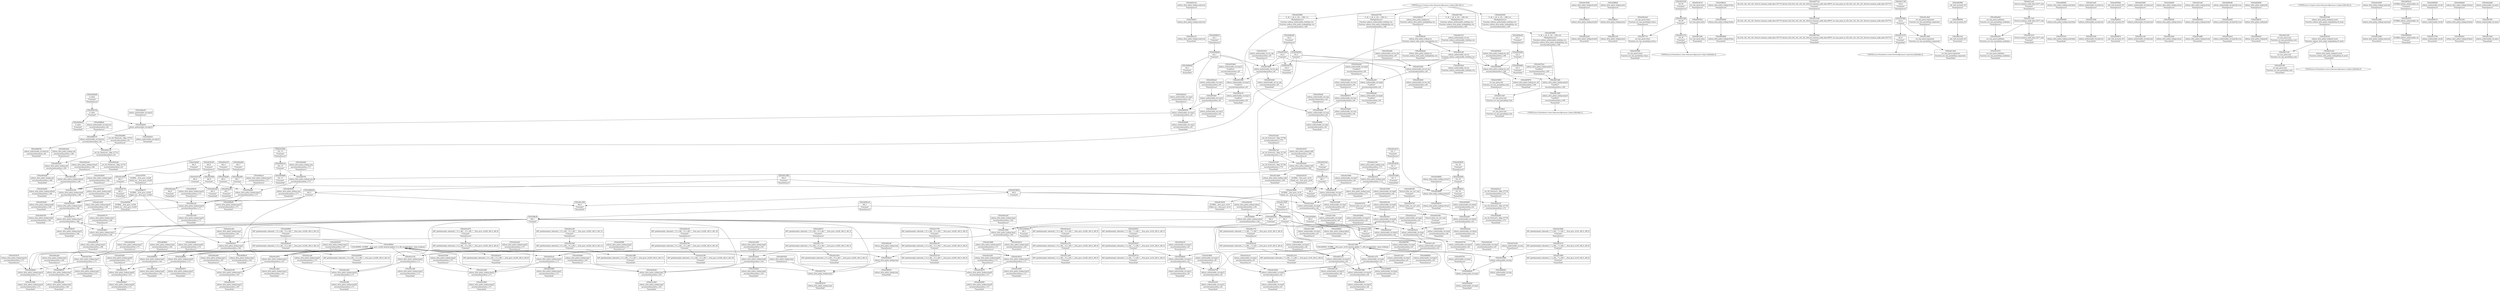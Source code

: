 digraph {
	CE0x4403120 [shape=record,shape=Mrecord,label="{CE0x4403120|selinux_xfrm_policy_lookup:cond.true|*SummSource*}"]
	CE0x440cde0 [shape=record,shape=Mrecord,label="{CE0x440cde0|i64_4|*Constant*|*SummSink*}"]
	CE0x440c9c0 [shape=record,shape=Mrecord,label="{CE0x440c9c0|selinux_authorizable_ctx:tmp9|security/selinux/xfrm.c,64}"]
	CE0x44543e0 [shape=record,shape=Mrecord,label="{CE0x44543e0|selinux_authorizable_ctx:tmp10|security/selinux/xfrm.c,64}"]
	CE0x441ad80 [shape=record,shape=Mrecord,label="{CE0x441ad80|i64_3|*Constant*|*SummSink*}"]
	CE0x4403e70 [shape=record,shape=Mrecord,label="{CE0x4403e70|selinux_authorizable_ctx:tmp13|*LoadInst*|security/selinux/xfrm.c,65|*SummSink*}"]
	CE0x4408d10 [shape=record,shape=Mrecord,label="{CE0x4408d10|i32_1|*Constant*|*SummSource*}"]
	CE0x4410200 [shape=record,shape=Mrecord,label="{CE0x4410200|selinux_xfrm_policy_lookup:if.end3|*SummSource*}"]
	CE0x441c500 [shape=record,shape=Mrecord,label="{CE0x441c500|i64_0|*Constant*|*SummSink*}"]
	CE0x59382c0 [shape=record,shape=Mrecord,label="{CE0x59382c0|selinux_xfrm_policy_lookup:tmp}"]
	CE0x4454680 [shape=record,shape=Mrecord,label="{CE0x4454680|selinux_authorizable_ctx:tmp10|security/selinux/xfrm.c,64|*SummSource*}"]
	CE0x4453390 [shape=record,shape=Mrecord,label="{CE0x4453390|selinux_authorizable_ctx:tmp13|*LoadInst*|security/selinux/xfrm.c,65}"]
	CE0x442c4c0 [shape=record,shape=Mrecord,label="{CE0x442c4c0|selinux_xfrm_policy_lookup:cond|security/selinux/xfrm.c,171}"]
	CE0x441f730 [shape=record,shape=Mrecord,label="{CE0x441f730|selinux_authorizable_ctx:tmp12|security/selinux/xfrm.c,65}"]
	CE0x43f80b0 [shape=record,shape=Mrecord,label="{CE0x43f80b0|selinux_xfrm_policy_lookup:entry|*SummSource*}"]
	CE0x4431510 [shape=record,shape=Mrecord,label="{CE0x4431510|i16_39|*Constant*|*SummSink*}"]
	CE0x4404d60 [shape=record,shape=Mrecord,label="{CE0x4404d60|i32_3|*Constant*}"]
	CE0x441dfd0 [shape=record,shape=Mrecord,label="{CE0x441dfd0|i32_-3|*Constant*|*SummSink*}"]
	CE0x4425160 [shape=record,shape=Mrecord,label="{CE0x4425160|i64_8|*Constant*|*SummSource*}"]
	CE0x43f8160 [shape=record,shape=Mrecord,label="{CE0x43f8160|selinux_xfrm_policy_lookup:ctx|Function::selinux_xfrm_policy_lookup&Arg::ctx::}"]
	CE0x440af20 [shape=record,shape=Mrecord,label="{CE0x440af20|selinux_xfrm_policy_lookup:tmp15|security/selinux/xfrm.c,171}"]
	CE0x4440e60 [shape=record,shape=Mrecord,label="{CE0x4440e60|i32_0|*Constant*|*SummSource*}"]
	CE0x440aad0 [shape=record,shape=Mrecord,label="{CE0x440aad0|i64_8|*Constant*|*SummSink*}"]
	CE0x4450750 [shape=record,shape=Mrecord,label="{CE0x4450750|%struct.xfrm_sec_ctx*_null|*Constant*}"]
	CE0x442b4c0 [shape=record,shape=Mrecord,label="{CE0x442b4c0|selinux_authorizable_ctx:cmp3|security/selinux/xfrm.c,65|*SummSource*}"]
	CE0x442c9b0 [shape=record,shape=Mrecord,label="{CE0x442c9b0|i64*_getelementptr_inbounds_(_13_x_i64_,_13_x_i64_*___llvm_gcov_ctr220,_i64_0,_i64_11)|*Constant*}"]
	CE0x440fac0 [shape=record,shape=Mrecord,label="{CE0x440fac0|selinux_xfrm_policy_lookup:tmp15|security/selinux/xfrm.c,171|*SummSource*}"]
	CE0x43f8930 [shape=record,shape=Mrecord,label="{CE0x43f8930|selinux_xfrm_policy_lookup:tmp|*SummSink*}"]
	CE0x4406810 [shape=record,shape=Mrecord,label="{CE0x4406810|selinux_xfrm_policy_lookup:tmp5|security/selinux/xfrm.c,162}"]
	CE0x4429150 [shape=record,shape=Mrecord,label="{CE0x4429150|selinux_xfrm_policy_lookup:tmp26|security/selinux/xfrm.c,172}"]
	CE0x4426c20 [shape=record,shape=Mrecord,label="{CE0x4426c20|selinux_authorizable_ctx:tmp11|security/selinux/xfrm.c,65|*SummSource*}"]
	CE0x4428660 [shape=record,shape=Mrecord,label="{CE0x4428660|selinux_xfrm_policy_lookup:tmp25|security/selinux/xfrm.c,172}"]
	CE0x441b140 [shape=record,shape=Mrecord,label="{CE0x441b140|selinux_xfrm_policy_lookup:tmp8|security/selinux/xfrm.c,166}"]
	CE0x441e150 [shape=record,shape=Mrecord,label="{CE0x441e150|selinux_xfrm_policy_lookup:tmp23|security/selinux/xfrm.c,171}"]
	CE0x4428970 [shape=record,shape=Mrecord,label="{CE0x4428970|selinux_xfrm_policy_lookup:retval.0|*SummSink*}"]
	CE0x4431d40 [shape=record,shape=Mrecord,label="{CE0x4431d40|avc_has_perm:entry|*SummSink*}"]
	CE0x441bb10 [shape=record,shape=Mrecord,label="{CE0x441bb10|selinux_xfrm_policy_lookup:tmp2|security/selinux/xfrm.c,162|*SummSink*}"]
	"CONST[source:1(input),value:2(dynamic)][purpose:{object}][SrcIdx:1]"
	CE0x4426710 [shape=record,shape=Mrecord,label="{CE0x4426710|i64*_getelementptr_inbounds_(_7_x_i64_,_7_x_i64_*___llvm_gcov_ctr16,_i64_0,_i64_5)|*Constant*|*SummSink*}"]
	CE0x4415b00 [shape=record,shape=Mrecord,label="{CE0x4415b00|i64*_getelementptr_inbounds_(_7_x_i64_,_7_x_i64_*___llvm_gcov_ctr16,_i64_0,_i64_0)|*Constant*|*SummSource*}"]
	CE0x44250f0 [shape=record,shape=Mrecord,label="{CE0x44250f0|i64_8|*Constant*}"]
	CE0x44103c0 [shape=record,shape=Mrecord,label="{CE0x44103c0|selinux_authorizable_ctx:tmp7|security/selinux/xfrm.c,64}"]
	CE0x44279e0 [shape=record,shape=Mrecord,label="{CE0x44279e0|0:_i8,_1:_i8,_4:_i32,_:_CRE_8,8_|*MultipleSource*|Function::selinux_authorizable_ctx&Arg::ctx::|Function::selinux_xfrm_policy_lookup&Arg::ctx::|security/selinux/xfrm.c,169}"]
	CE0x4419110 [shape=record,shape=Mrecord,label="{CE0x4419110|avc_has_perm:entry|*SummSource*}"]
	CE0x440c640 [shape=record,shape=Mrecord,label="{CE0x440c640|selinux_xfrm_policy_lookup:tmp13|security/selinux/xfrm.c,167|*SummSource*}"]
	CE0x4403620 [shape=record,shape=Mrecord,label="{CE0x4403620|selinux_xfrm_policy_lookup:call4|security/selinux/xfrm.c,169}"]
	CE0x440b990 [shape=record,shape=Mrecord,label="{CE0x440b990|selinux_xfrm_policy_lookup:if.then}"]
	CE0x4467a10 [shape=record,shape=Mrecord,label="{CE0x4467a10|selinux_authorizable_ctx:tmp15|security/selinux/xfrm.c,64}"]
	CE0x442bb00 [shape=record,shape=Mrecord,label="{CE0x442bb00|i1_false|*Constant*|*SummSource*}"]
	CE0x4450440 [shape=record,shape=Mrecord,label="{CE0x4450440|selinux_authorizable_ctx:tmp1|*SummSink*}"]
	CE0x4468200 [shape=record,shape=Mrecord,label="{CE0x4468200|selinux_authorizable_ctx:tmp16|security/selinux/xfrm.c,64|*SummSink*}"]
	CE0x44077a0 [shape=record,shape=Mrecord,label="{CE0x44077a0|i32_(i32,_i32,_i16,_i32,_%struct.common_audit_data.1017*)*_bitcast_(i32_(i32,_i32,_i16,_i32,_%struct.common_audit_data.495*)*_avc_has_perm_to_i32_(i32,_i32,_i16,_i32,_%struct.common_audit_data.1017*)*)|*Constant*|*SummSource*}"]
	CE0x440ae80 [shape=record,shape=Mrecord,label="{CE0x440ae80|i64_7|*Constant*|*SummSink*}"]
	CE0x441d010 [shape=record,shape=Mrecord,label="{CE0x441d010|selinux_xfrm_policy_lookup:tmp19|security/selinux/xfrm.c,171}"]
	CE0x442bbc0 [shape=record,shape=Mrecord,label="{CE0x442bbc0|i1_false|*Constant*|*SummSink*}"]
	CE0x4410560 [shape=record,shape=Mrecord,label="{CE0x4410560|selinux_authorizable_ctx:tmp7|security/selinux/xfrm.c,64|*SummSink*}"]
	CE0x4411190 [shape=record,shape=Mrecord,label="{CE0x4411190|i32_8|*Constant*|*SummSource*}"]
	CE0x441d080 [shape=record,shape=Mrecord,label="{CE0x441d080|selinux_xfrm_policy_lookup:tmp19|security/selinux/xfrm.c,171|*SummSource*}"]
	CE0x4442110 [shape=record,shape=Mrecord,label="{CE0x4442110|_ret_i32_%land.ext,_!dbg_!27723|security/selinux/xfrm.c,63}"]
	CE0x4440ed0 [shape=record,shape=Mrecord,label="{CE0x4440ed0|_ret_i32_%land.ext,_!dbg_!27723|security/selinux/xfrm.c,63|*SummSink*}"]
	CE0x4428f50 [shape=record,shape=Mrecord,label="{CE0x4428f50|i64*_getelementptr_inbounds_(_13_x_i64_,_13_x_i64_*___llvm_gcov_ctr220,_i64_0,_i64_12)|*Constant*|*SummSource*}"]
	CE0x4411fc0 [shape=record,shape=Mrecord,label="{CE0x4411fc0|selinux_authorizable_ctx:tmp3|security/selinux/xfrm.c,63|*SummSink*}"]
	CE0x44233f0 [shape=record,shape=Mrecord,label="{CE0x44233f0|i64*_getelementptr_inbounds_(_13_x_i64_,_13_x_i64_*___llvm_gcov_ctr220,_i64_0,_i64_10)|*Constant*|*SummSink*}"]
	CE0x4408fa0 [shape=record,shape=Mrecord,label="{CE0x4408fa0|selinux_xfrm_policy_lookup:tmp4|security/selinux/xfrm.c,162|*SummSource*}"]
	CE0x4431430 [shape=record,shape=Mrecord,label="{CE0x4431430|i16_39|*Constant*|*SummSource*}"]
	CE0x441fa50 [shape=record,shape=Mrecord,label="{CE0x441fa50|selinux_authorizable_ctx:tmp12|security/selinux/xfrm.c,65|*SummSink*}"]
	CE0x441a870 [shape=record,shape=Mrecord,label="{CE0x441a870|selinux_xfrm_policy_lookup:tmp12|security/selinux/xfrm.c,167}"]
	CE0x441a150 [shape=record,shape=Mrecord,label="{CE0x441a150|i64*_getelementptr_inbounds_(_13_x_i64_,_13_x_i64_*___llvm_gcov_ctr220,_i64_0,_i64_9)|*Constant*}"]
	CE0x43f85c0 [shape=record,shape=Mrecord,label="{CE0x43f85c0|selinux_xfrm_policy_lookup:if.end3}"]
	CE0x4403250 [shape=record,shape=Mrecord,label="{CE0x4403250|selinux_xfrm_policy_lookup:tmp12|security/selinux/xfrm.c,167|*SummSource*}"]
	CE0x44015a0 [shape=record,shape=Mrecord,label="{CE0x44015a0|_call_void_mcount()_#3|*SummSink*}"]
	CE0x440d3c0 [shape=record,shape=Mrecord,label="{CE0x440d3c0|i32_-13|*Constant*}"]
	CE0x4424060 [shape=record,shape=Mrecord,label="{CE0x4424060|selinux_xfrm_policy_lookup:tmp20|security/selinux/xfrm.c,171|*SummSink*}"]
	CE0x44284e0 [shape=record,shape=Mrecord,label="{CE0x44284e0|i32_-22|*Constant*|*SummSink*}"]
	CE0x4467af0 [shape=record,shape=Mrecord,label="{CE0x4467af0|selinux_authorizable_ctx:tmp15|security/selinux/xfrm.c,64|*SummSink*}"]
	CE0x442ccd0 [shape=record,shape=Mrecord,label="{CE0x442ccd0|i64*_getelementptr_inbounds_(_13_x_i64_,_13_x_i64_*___llvm_gcov_ctr220,_i64_0,_i64_11)|*Constant*|*SummSource*}"]
	CE0x4467a80 [shape=record,shape=Mrecord,label="{CE0x4467a80|selinux_authorizable_ctx:tmp15|security/selinux/xfrm.c,64|*SummSource*}"]
	CE0x4452d00 [shape=record,shape=Mrecord,label="{CE0x4452d00|selinux_authorizable_ctx:ctx_doi|security/selinux/xfrm.c,64|*SummSource*}"]
	CE0x440bb70 [shape=record,shape=Mrecord,label="{CE0x440bb70|GLOBAL:__llvm_gcov_ctr220|Global_var:__llvm_gcov_ctr220}"]
	CE0x4401de0 [shape=record,shape=Mrecord,label="{CE0x4401de0|selinux_xfrm_policy_lookup:tmp2|security/selinux/xfrm.c,162|*SummSource*}"]
	CE0x4426c90 [shape=record,shape=Mrecord,label="{CE0x4426c90|selinux_authorizable_ctx:tmp11|security/selinux/xfrm.c,65|*SummSink*}"]
	CE0x4422190 [shape=record,shape=Mrecord,label="{CE0x4422190|selinux_xfrm_policy_lookup:tmp13|security/selinux/xfrm.c,167}"]
	CE0x5adf270 [shape=record,shape=Mrecord,label="{CE0x5adf270|i64*_getelementptr_inbounds_(_13_x_i64_,_13_x_i64_*___llvm_gcov_ctr220,_i64_0,_i64_3)|*Constant*|*SummSource*}"]
	CE0x43f7710 [shape=record,shape=Mrecord,label="{CE0x43f7710|avc_has_perm:tclass|Function::avc_has_perm&Arg::tclass::}"]
	CE0x441cb10 [shape=record,shape=Mrecord,label="{CE0x441cb10|%struct.common_audit_data.1017*_null|*Constant*|*SummSink*}"]
	CE0x4429e80 [shape=record,shape=Mrecord,label="{CE0x4429e80|_ret_i32_%retval.0,_!dbg_!27734|security/selinux/xfrm.c,172|*SummSink*}"]
	CE0x4453240 [shape=record,shape=Mrecord,label="{CE0x4453240|selinux_authorizable_ctx:ctx_alg|security/selinux/xfrm.c,65|*SummSink*}"]
	CE0x4409330 [shape=record,shape=Mrecord,label="{CE0x4409330|selinux_xfrm_policy_lookup:tmp11|security/selinux/xfrm.c,166|*SummSink*}"]
	CE0x44208f0 [shape=record,shape=Mrecord,label="{CE0x44208f0|selinux_xfrm_policy_lookup:tmp21|security/selinux/xfrm.c,171|*SummSource*}"]
	CE0x4436dd0 [shape=record,shape=Mrecord,label="{CE0x4436dd0|selinux_xfrm_policy_lookup:tmp7|security/selinux/xfrm.c,163|*SummSource*}"]
	CE0x441a8e0 [shape=record,shape=Mrecord,label="{CE0x441a8e0|selinux_xfrm_policy_lookup:tmp12|security/selinux/xfrm.c,167|*SummSink*}"]
	CE0x44234d0 [shape=record,shape=Mrecord,label="{CE0x44234d0|selinux_xfrm_policy_lookup:tmp22|security/selinux/xfrm.c,171}"]
	CE0x43f7d10 [shape=record,shape=Mrecord,label="{CE0x43f7d10|selinux_xfrm_policy_lookup:cond.false|*SummSink*}"]
	CE0x4426bb0 [shape=record,shape=Mrecord,label="{CE0x4426bb0|selinux_authorizable_ctx:tmp11|security/selinux/xfrm.c,65}"]
	CE0x442b7e0 [shape=record,shape=Mrecord,label="{CE0x442b7e0|i1_false|*Constant*}"]
	CE0x44516e0 [shape=record,shape=Mrecord,label="{CE0x44516e0|i64_3|*Constant*|*SummSource*}"]
	CE0x44541b0 [shape=record,shape=Mrecord,label="{CE0x44541b0|selinux_authorizable_ctx:tmp9|security/selinux/xfrm.c,64|*SummSource*}"]
	CE0x4436cd0 [shape=record,shape=Mrecord,label="{CE0x4436cd0|selinux_xfrm_policy_lookup:tmp7|security/selinux/xfrm.c,163}"]
	CE0x4401230 [shape=record,shape=Mrecord,label="{CE0x4401230|selinux_xfrm_policy_lookup:entry|*SummSink*}"]
	CE0x442d930 [shape=record,shape=Mrecord,label="{CE0x442d930|i32_-22|*Constant*|*SummSource*}"]
	CE0x4438e50 [shape=record,shape=Mrecord,label="{CE0x4438e50|selinux_xfrm_policy_lookup:tmp10|security/selinux/xfrm.c,166|*SummSink*}"]
	CE0x4406470 [shape=record,shape=Mrecord,label="{CE0x4406470|selinux_authorizable_ctx:conv|security/selinux/xfrm.c,64}"]
	CE0x4421e40 [shape=record,shape=Mrecord,label="{CE0x4421e40|selinux_xfrm_policy_lookup:tmp3|security/selinux/xfrm.c,162|*SummSource*}"]
	CE0x4415500 [shape=record,shape=Mrecord,label="{CE0x4415500|selinux_authorizable_ctx:tmp8|security/selinux/xfrm.c,64|*SummSource*}"]
	CE0x4425ae0 [shape=record,shape=Mrecord,label="{CE0x4425ae0|selinux_authorizable_ctx:tobool|security/selinux/xfrm.c,63|*SummSink*}"]
	CE0x43fd190 [shape=record,shape=Mrecord,label="{CE0x43fd190|selinux_xfrm_policy_lookup:tobool|security/selinux/xfrm.c,162|*SummSource*}"]
	CE0x44024c0 [shape=record,shape=Mrecord,label="{CE0x44024c0|selinux_xfrm_policy_lookup:tmp3|security/selinux/xfrm.c,162}"]
	CE0x4413b70 [shape=record,shape=Mrecord,label="{CE0x4413b70|selinux_xfrm_policy_lookup:call4|security/selinux/xfrm.c,169|*SummSource*}"]
	CE0x4408590 [shape=record,shape=Mrecord,label="{CE0x4408590|_call_void_mcount()_#3}"]
	CE0x442cdf0 [shape=record,shape=Mrecord,label="{CE0x442cdf0|selinux_xfrm_policy_lookup:tmp23|security/selinux/xfrm.c,171|*SummSink*}"]
	CE0x4412940 [shape=record,shape=Mrecord,label="{CE0x4412940|selinux_authorizable_ctx:land.rhs}"]
	CE0x44292f0 [shape=record,shape=Mrecord,label="{CE0x44292f0|selinux_xfrm_policy_lookup:tmp26|security/selinux/xfrm.c,172|*SummSource*}"]
	CE0x4450f90 [shape=record,shape=Mrecord,label="{CE0x4450f90|selinux_authorizable_ctx:cmp|security/selinux/xfrm.c,64|*SummSink*}"]
	CE0x4410bd0 [shape=record,shape=Mrecord,label="{CE0x4410bd0|selinux_authorizable_ctx:conv|security/selinux/xfrm.c,64|*SummSink*}"]
	CE0x4419b90 [shape=record,shape=Mrecord,label="{CE0x4419b90|GLOBAL:__llvm_gcov_ctr16|Global_var:__llvm_gcov_ctr16}"]
	CE0x4403bd0 [shape=record,shape=Mrecord,label="{CE0x4403bd0|selinux_xfrm_policy_lookup:call|security/selinux/xfrm.c,166|*SummSink*}"]
	CE0x442bde0 [shape=record,shape=Mrecord,label="{CE0x442bde0|selinux_authorizable_ctx:tmp14}"]
	CE0x4414a10 [shape=record,shape=Mrecord,label="{CE0x4414a10|selinux_authorizable_ctx:tmp5|security/selinux/xfrm.c,63|*SummSource*}"]
	"CONST[source:0(mediator),value:2(dynamic)][purpose:{object}][SnkIdx:1]"
	CE0x444eda0 [shape=record,shape=Mrecord,label="{CE0x444eda0|selinux_authorizable_ctx:tmp6|*LoadInst*|security/selinux/xfrm.c,64|*SummSource*}"]
	CE0x4401650 [shape=record,shape=Mrecord,label="{CE0x4401650|selinux_xfrm_policy_lookup:tmp1|*SummSource*}"]
	CE0x4425e80 [shape=record,shape=Mrecord,label="{CE0x4425e80|selinux_authorizable_ctx:tmp2|security/selinux/xfrm.c,63|*SummSink*}"]
	CE0x43fd040 [shape=record,shape=Mrecord,label="{CE0x43fd040|selinux_xfrm_policy_lookup:tobool|security/selinux/xfrm.c,162}"]
	CE0x4427e60 [shape=record,shape=Mrecord,label="{CE0x4427e60|selinux_xfrm_policy_lookup:tmp16|security/selinux/xfrm.c,171|*SummSink*}"]
	CE0x442f810 [shape=record,shape=Mrecord,label="{CE0x442f810|_call_void_mcount()_#3}"]
	CE0x4404550 [shape=record,shape=Mrecord,label="{CE0x4404550|selinux_authorizable_ctx:cmp3|security/selinux/xfrm.c,65}"]
	CE0x4453e70 [shape=record,shape=Mrecord,label="{CE0x4453e70|i64*_getelementptr_inbounds_(_7_x_i64_,_7_x_i64_*___llvm_gcov_ctr16,_i64_0,_i64_0)|*Constant*}"]
	"CONST[source:0(mediator),value:2(dynamic)][purpose:{object}][SnkIdx:2]"
	CE0x4420790 [shape=record,shape=Mrecord,label="{CE0x4420790|i64*_getelementptr_inbounds_(_13_x_i64_,_13_x_i64_*___llvm_gcov_ctr220,_i64_0,_i64_10)|*Constant*}"]
	CE0x4424980 [shape=record,shape=Mrecord,label="{CE0x4424980|selinux_xfrm_policy_lookup:tmp17|security/selinux/xfrm.c,171|*SummSink*}"]
	CE0x4423460 [shape=record,shape=Mrecord,label="{CE0x4423460|selinux_xfrm_policy_lookup:tmp21|security/selinux/xfrm.c,171|*SummSink*}"]
	CE0x44529d0 [shape=record,shape=Mrecord,label="{CE0x44529d0|selinux_authorizable_ctx:ctx_doi|security/selinux/xfrm.c,64|*SummSink*}"]
	CE0x4429c50 [shape=record,shape=Mrecord,label="{CE0x4429c50|_ret_i32_%retval.0,_!dbg_!27734|security/selinux/xfrm.c,172}"]
	CE0x442ced0 [shape=record,shape=Mrecord,label="{CE0x442ced0|selinux_xfrm_policy_lookup:tmp24|security/selinux/xfrm.c,171|*SummSource*}"]
	CE0x44301f0 [shape=record,shape=Mrecord,label="{CE0x44301f0|selinux_authorizable_ctx:land.end}"]
	CE0x440a0c0 [shape=record,shape=Mrecord,label="{CE0x440a0c0|i64*_getelementptr_inbounds_(_13_x_i64_,_13_x_i64_*___llvm_gcov_ctr220,_i64_0,_i64_6)|*Constant*|*SummSink*}"]
	CE0x4421b00 [shape=record,shape=Mrecord,label="{CE0x4421b00|selinux_xfrm_policy_lookup:return|*SummSink*}"]
	CE0x4402360 [shape=record,shape=Mrecord,label="{CE0x4402360|%struct.xfrm_sec_ctx*_null|*Constant*|*SummSink*}"]
	CE0x4419650 [shape=record,shape=Mrecord,label="{CE0x4419650|avc_has_perm:tsid|Function::avc_has_perm&Arg::tsid::|*SummSource*}"]
	CE0x4428cd0 [shape=record,shape=Mrecord,label="{CE0x4428cd0|i64*_getelementptr_inbounds_(_13_x_i64_,_13_x_i64_*___llvm_gcov_ctr220,_i64_0,_i64_12)|*Constant*}"]
	CE0x44213b0 [shape=record,shape=Mrecord,label="{CE0x44213b0|avc_has_perm:tsid|Function::avc_has_perm&Arg::tsid::}"]
	CE0x4468760 [shape=record,shape=Mrecord,label="{CE0x4468760|selinux_authorizable_ctx:land.ext|security/selinux/xfrm.c,64|*SummSink*}"]
	CE0x4400560 [shape=record,shape=Mrecord,label="{CE0x4400560|selinux_xfrm_policy_lookup:cond.false}"]
	CE0x44003b0 [shape=record,shape=Mrecord,label="{CE0x44003b0|selinux_xfrm_policy_lookup:if.end}"]
	CE0x4405900 [shape=record,shape=Mrecord,label="{CE0x4405900|selinux_xfrm_policy_lookup:ctx_sid|security/selinux/xfrm.c,169}"]
	CE0x4438fc0 [shape=record,shape=Mrecord,label="{CE0x4438fc0|selinux_xfrm_policy_lookup:tmp11|security/selinux/xfrm.c,166}"]
	CE0x442a000 [shape=record,shape=Mrecord,label="{CE0x442a000|selinux_authorizable_ctx:land.lhs.true}"]
	CE0x442a1d0 [shape=record,shape=Mrecord,label="{CE0x442a1d0|selinux_authorizable_ctx:land.end|*SummSink*}"]
	CE0x4450ef0 [shape=record,shape=Mrecord,label="{CE0x4450ef0|selinux_authorizable_ctx:cmp|security/selinux/xfrm.c,64|*SummSource*}"]
	CE0x4440d60 [shape=record,shape=Mrecord,label="{CE0x4440d60|_ret_i32_%land.ext,_!dbg_!27723|security/selinux/xfrm.c,63|*SummSource*}"]
	CE0x440a7a0 [shape=record,shape=Mrecord,label="{CE0x440a7a0|_ret_i32_%retval.0,_!dbg_!27728|security/selinux/avc.c,775}"]
	CE0x3d1e050 [shape=record,shape=Mrecord,label="{CE0x3d1e050|selinux_xfrm_policy_lookup:tmp6|security/selinux/xfrm.c,163|*SummSource*}"]
	CE0x441ed70 [shape=record,shape=Mrecord,label="{CE0x441ed70|i64*_getelementptr_inbounds_(_13_x_i64_,_13_x_i64_*___llvm_gcov_ctr220,_i64_0,_i64_6)|*Constant*|*SummSource*}"]
	CE0x4419c50 [shape=record,shape=Mrecord,label="{CE0x4419c50|GLOBAL:__llvm_gcov_ctr16|Global_var:__llvm_gcov_ctr16|*SummSource*}"]
	CE0x4419e70 [shape=record,shape=Mrecord,label="{CE0x4419e70|selinux_xfrm_policy_lookup:tmp18|security/selinux/xfrm.c,171|*SummSource*}"]
	CE0x4411e70 [shape=record,shape=Mrecord,label="{CE0x4411e70|selinux_authorizable_ctx:tmp4|security/selinux/xfrm.c,63}"]
	CE0x4403a60 [shape=record,shape=Mrecord,label="{CE0x4403a60|selinux_xfrm_policy_lookup:call|security/selinux/xfrm.c,166}"]
	CE0x440d550 [shape=record,shape=Mrecord,label="{CE0x440d550|selinux_xfrm_policy_lookup:cmp|security/selinux/xfrm.c,171|*SummSink*}"]
	CE0x43f83b0 [shape=record,shape=Mrecord,label="{CE0x43f83b0|i64_1|*Constant*|*SummSink*}"]
	CE0x4404680 [shape=record,shape=Mrecord,label="{CE0x4404680|i32_-13|*Constant*|*SummSink*}"]
	CE0x440f760 [shape=record,shape=Mrecord,label="{CE0x440f760|selinux_authorizable_ctx:tmp4|security/selinux/xfrm.c,63|*SummSource*}"]
	CE0x441fe20 [shape=record,shape=Mrecord,label="{CE0x441fe20|selinux_authorizable_ctx:ctx_alg|security/selinux/xfrm.c,65|*SummSource*}"]
	CE0x4427d00 [shape=record,shape=Mrecord,label="{CE0x4427d00|selinux_xfrm_policy_lookup:tmp14|*LoadInst*|security/selinux/xfrm.c,169|*SummSink*}"]
	CE0x4406d90 [shape=record,shape=Mrecord,label="{CE0x4406d90|i64_1|*Constant*}"]
	CE0x4408360 [shape=record,shape=Mrecord,label="{CE0x4408360|selinux_xfrm_policy_lookup:return}"]
	CE0x441abe0 [shape=record,shape=Mrecord,label="{CE0x441abe0|selinux_authorizable_ctx:tmp8|security/selinux/xfrm.c,64}"]
	CE0x43f7860 [shape=record,shape=Mrecord,label="{CE0x43f7860|i32_8|*Constant*}"]
	CE0x4403fe0 [shape=record,shape=Mrecord,label="{CE0x4403fe0|selinux_authorizable_ctx:conv2|security/selinux/xfrm.c,65}"]
	CE0x4408ec0 [shape=record,shape=Mrecord,label="{CE0x4408ec0|selinux_xfrm_policy_lookup:tmp3|security/selinux/xfrm.c,162|*SummSink*}"]
	CE0x4415960 [shape=record,shape=Mrecord,label="{CE0x4415960|selinux_authorizable_ctx:tmp}"]
	CE0x443b450 [shape=record,shape=Mrecord,label="{CE0x443b450|selinux_xfrm_policy_lookup:tobool1|security/selinux/xfrm.c,166|*SummSink*}"]
	CE0x440b020 [shape=record,shape=Mrecord,label="{CE0x440b020|selinux_xfrm_policy_lookup:bb|*SummSink*}"]
	CE0x44303b0 [shape=record,shape=Mrecord,label="{CE0x44303b0|selinux_xfrm_policy_lookup:tmp9|security/selinux/xfrm.c,166|*SummSource*}"]
	CE0x44524c0 [shape=record,shape=Mrecord,label="{CE0x44524c0|selinux_authorizable_ctx:land.lhs.true|*SummSink*}"]
	CE0x4425800 [shape=record,shape=Mrecord,label="{CE0x4425800|0:_i8,_1:_i8,_4:_i32,_:_CRE_1,2_|*MultipleSource*|Function::selinux_authorizable_ctx&Arg::ctx::|Function::selinux_xfrm_policy_lookup&Arg::ctx::|security/selinux/xfrm.c,169}"]
	CE0x4454270 [shape=record,shape=Mrecord,label="{CE0x4454270|selinux_authorizable_ctx:tmp9|security/selinux/xfrm.c,64|*SummSink*}"]
	CE0x443d830 [shape=record,shape=Mrecord,label="{CE0x443d830|selinux_xfrm_policy_lookup:tmp8|security/selinux/xfrm.c,166|*SummSource*}"]
	CE0x4425e10 [shape=record,shape=Mrecord,label="{CE0x4425e10|selinux_authorizable_ctx:tmp2|security/selinux/xfrm.c,63}"]
	CE0x4425790 [shape=record,shape=Mrecord,label="{CE0x4425790|0:_i8,_1:_i8,_4:_i32,_:_CRE_0,1_|*MultipleSource*|Function::selinux_authorizable_ctx&Arg::ctx::|Function::selinux_xfrm_policy_lookup&Arg::ctx::|security/selinux/xfrm.c,169}"]
	CE0x43fe6c0 [shape=record,shape=Mrecord,label="{CE0x43fe6c0|selinux_xfrm_policy_lookup:cond.true}"]
	CE0x4419d30 [shape=record,shape=Mrecord,label="{CE0x4419d30|GLOBAL:__llvm_gcov_ctr16|Global_var:__llvm_gcov_ctr16|*SummSink*}"]
	CE0x4430340 [shape=record,shape=Mrecord,label="{CE0x4430340|selinux_xfrm_policy_lookup:tmp9|security/selinux/xfrm.c,166}"]
	CE0x44059e0 [shape=record,shape=Mrecord,label="{CE0x44059e0|selinux_xfrm_policy_lookup:ctx_sid|security/selinux/xfrm.c,169|*SummSource*}"]
	CE0x441caa0 [shape=record,shape=Mrecord,label="{CE0x441caa0|%struct.common_audit_data.1017*_null|*Constant*|*SummSource*}"]
	CE0x44164c0 [shape=record,shape=Mrecord,label="{CE0x44164c0|i32_0|*Constant*}"]
	CE0x4422a10 [shape=record,shape=Mrecord,label="{CE0x4422a10|selinux_authorizable_ctx:tmp2|security/selinux/xfrm.c,63|*SummSource*}"]
	CE0x4407810 [shape=record,shape=Mrecord,label="{CE0x4407810|avc_has_perm:entry}"]
	CE0x44162b0 [shape=record,shape=Mrecord,label="{CE0x44162b0|selinux_authorizable_ctx:tmp5|security/selinux/xfrm.c,63}"]
	CE0x443d730 [shape=record,shape=Mrecord,label="{CE0x443d730|i64_5|*Constant*|*SummSink*}"]
	CE0x44114e0 [shape=record,shape=Mrecord,label="{CE0x44114e0|avc_has_perm:requested|Function::avc_has_perm&Arg::requested::|*SummSink*}"]
	CE0x4421470 [shape=record,shape=Mrecord,label="{CE0x4421470|%struct.xfrm_sec_ctx*_null|*Constant*}"]
	CE0x4413c40 [shape=record,shape=Mrecord,label="{CE0x4413c40|i32_(i32,_i32,_i16,_i32,_%struct.common_audit_data.1017*)*_bitcast_(i32_(i32,_i32,_i16,_i32,_%struct.common_audit_data.495*)*_avc_has_perm_to_i32_(i32,_i32,_i16,_i32,_%struct.common_audit_data.1017*)*)|*Constant*}"]
	CE0x441e360 [shape=record,shape=Mrecord,label="{CE0x441e360|i64_2|*Constant*|*SummSink*}"]
	CE0x4419180 [shape=record,shape=Mrecord,label="{CE0x4419180|selinux_xfrm_policy_lookup:fl_secid|Function::selinux_xfrm_policy_lookup&Arg::fl_secid::|*SummSource*}"]
	CE0x440adb0 [shape=record,shape=Mrecord,label="{CE0x440adb0|i64_7|*Constant*|*SummSource*}"]
	CE0x4410aa0 [shape=record,shape=Mrecord,label="{CE0x4410aa0|selinux_authorizable_ctx:conv|security/selinux/xfrm.c,64|*SummSource*}"]
	CE0x4423660 [shape=record,shape=Mrecord,label="{CE0x4423660|selinux_xfrm_policy_lookup:tmp22|security/selinux/xfrm.c,171|*SummSink*}"]
	CE0x440fb90 [shape=record,shape=Mrecord,label="{CE0x440fb90|selinux_xfrm_policy_lookup:tmp15|security/selinux/xfrm.c,171|*SummSink*}"]
	CE0x440f850 [shape=record,shape=Mrecord,label="{CE0x440f850|selinux_authorizable_ctx:tmp4|security/selinux/xfrm.c,63|*SummSink*}"]
	CE0x442be50 [shape=record,shape=Mrecord,label="{CE0x442be50|selinux_authorizable_ctx:tmp14|*SummSource*}"]
	CE0x4402990 [shape=record,shape=Mrecord,label="{CE0x4402990|_call_void_mcount()_#3|*SummSource*}"]
	CE0x440a3d0 [shape=record,shape=Mrecord,label="{CE0x440a3d0|selinux_xfrm_policy_lookup:tmp5|security/selinux/xfrm.c,162|*SummSink*}"]
	CE0x4400f40 [shape=record,shape=Mrecord,label="{CE0x4400f40|selinux_xfrm_policy_lookup:cond.false|*SummSource*}"]
	CE0x4409170 [shape=record,shape=Mrecord,label="{CE0x4409170|selinux_xfrm_policy_lookup:tmp11|security/selinux/xfrm.c,166|*SummSource*}"]
	CE0x443b370 [shape=record,shape=Mrecord,label="{CE0x443b370|i32_0|*Constant*|*SummSink*}"]
	CE0x44017b0 [shape=record,shape=Mrecord,label="{CE0x44017b0|selinux_xfrm_policy_lookup:tmp1}"]
	CE0x44155f0 [shape=record,shape=Mrecord,label="{CE0x44155f0|selinux_authorizable_ctx:tmp8|security/selinux/xfrm.c,64|*SummSink*}"]
	CE0x44062d0 [shape=record,shape=Mrecord,label="{CE0x44062d0|selinux_authorizable_ctx:tmp6|*LoadInst*|security/selinux/xfrm.c,64|*SummSink*}"]
	CE0x441b7e0 [shape=record,shape=Mrecord,label="{CE0x441b7e0|i64*_getelementptr_inbounds_(_13_x_i64_,_13_x_i64_*___llvm_gcov_ctr220,_i64_0,_i64_0)|*Constant*|*SummSink*}"]
	CE0x442bca0 [shape=record,shape=Mrecord,label="{CE0x442bca0|i64*_getelementptr_inbounds_(_7_x_i64_,_7_x_i64_*___llvm_gcov_ctr16,_i64_0,_i64_6)|*Constant*}"]
	CE0x441b8f0 [shape=record,shape=Mrecord,label="{CE0x441b8f0|selinux_xfrm_policy_lookup:if.end|*SummSink*}"]
	CE0x441e6f0 [shape=record,shape=Mrecord,label="{CE0x441e6f0|selinux_xfrm_policy_lookup:cond.end}"]
	CE0x4409d90 [shape=record,shape=Mrecord,label="{CE0x4409d90|selinux_xfrm_policy_lookup:if.then|*SummSink*}"]
	CE0x4405970 [shape=record,shape=Mrecord,label="{CE0x4405970|selinux_xfrm_policy_lookup:ctx_sid|security/selinux/xfrm.c,169|*SummSink*}"]
	CE0x443b3e0 [shape=record,shape=Mrecord,label="{CE0x443b3e0|selinux_xfrm_policy_lookup:tobool1|security/selinux/xfrm.c,166|*SummSource*}"]
	"CONST[source:0(mediator),value:2(dynamic)][purpose:{subject}][SnkIdx:0]"
	CE0x441fdb0 [shape=record,shape=Mrecord,label="{CE0x441fdb0|selinux_authorizable_ctx:ctx_alg|security/selinux/xfrm.c,65}"]
	CE0x44000f0 [shape=record,shape=Mrecord,label="{CE0x44000f0|GLOBAL:__llvm_gcov_ctr220|Global_var:__llvm_gcov_ctr220|*SummSink*}"]
	CE0x43fd0b0 [shape=record,shape=Mrecord,label="{CE0x43fd0b0|selinux_xfrm_policy_lookup:tobool|security/selinux/xfrm.c,162|*SummSink*}"]
	CE0x4416f10 [shape=record,shape=Mrecord,label="{CE0x4416f10|i64*_getelementptr_inbounds_(_7_x_i64_,_7_x_i64_*___llvm_gcov_ctr16,_i64_0,_i64_5)|*Constant*|*SummSource*}"]
	CE0x4403070 [shape=record,shape=Mrecord,label="{CE0x4403070|selinux_xfrm_policy_lookup:tmp1|*SummSink*}"]
	CE0x4402c50 [shape=record,shape=Mrecord,label="{CE0x4402c50|i64*_getelementptr_inbounds_(_13_x_i64_,_13_x_i64_*___llvm_gcov_ctr220,_i64_0,_i64_0)|*Constant*}"]
	CE0x441f2e0 [shape=record,shape=Mrecord,label="{CE0x441f2e0|_ret_i32_%retval.0,_!dbg_!27728|security/selinux/avc.c,775|*SummSource*}"]
	CE0x4421140 [shape=record,shape=Mrecord,label="{CE0x4421140|avc_has_perm:ssid|Function::avc_has_perm&Arg::ssid::}"]
	CE0x43f8210 [shape=record,shape=Mrecord,label="{CE0x43f8210|selinux_xfrm_policy_lookup:ctx|Function::selinux_xfrm_policy_lookup&Arg::ctx::|*SummSource*}"]
	CE0x4405ec0 [shape=record,shape=Mrecord,label="{CE0x4405ec0|GLOBAL:selinux_authorizable_ctx|*Constant*|*SummSource*}"]
	CE0x4427fe0 [shape=record,shape=Mrecord,label="{CE0x4427fe0|selinux_xfrm_policy_lookup:tmp17|security/selinux/xfrm.c,171}"]
	CE0x442eb00 [shape=record,shape=Mrecord,label="{CE0x442eb00|selinux_authorizable_ctx:tobool|security/selinux/xfrm.c,63}"]
	CE0x43fe9d0 [shape=record,shape=Mrecord,label="{CE0x43fe9d0|i64_5|*Constant*|*SummSource*}"]
	CE0x43f89e0 [shape=record,shape=Mrecord,label="{CE0x43f89e0|COLLAPSED:_GCMRE___llvm_gcov_ctr220_internal_global_13_x_i64_zeroinitializer:_elem_0:default:}"]
	CE0x4403ad0 [shape=record,shape=Mrecord,label="{CE0x4403ad0|selinux_xfrm_policy_lookup:call|security/selinux/xfrm.c,166|*SummSource*}"]
	CE0x44107e0 [shape=record,shape=Mrecord,label="{CE0x44107e0|i64_4|*Constant*}"]
	CE0x4428db0 [shape=record,shape=Mrecord,label="{CE0x4428db0|selinux_xfrm_policy_lookup:tmp25|security/selinux/xfrm.c,172|*SummSource*}"]
	CE0x441b280 [shape=record,shape=Mrecord,label="{CE0x441b280|selinux_xfrm_policy_lookup:cond.end|*SummSink*}"]
	CE0x44159d0 [shape=record,shape=Mrecord,label="{CE0x44159d0|COLLAPSED:_GCMRE___llvm_gcov_ctr16_internal_global_7_x_i64_zeroinitializer:_elem_0:default:}"]
	CE0x4430260 [shape=record,shape=Mrecord,label="{CE0x4430260|selinux_authorizable_ctx:land.end|*SummSource*}"]
	CE0x4416b20 [shape=record,shape=Mrecord,label="{CE0x4416b20|i64*_getelementptr_inbounds_(_7_x_i64_,_7_x_i64_*___llvm_gcov_ctr16,_i64_0,_i64_5)|*Constant*}"]
	CE0x440a620 [shape=record,shape=Mrecord,label="{CE0x440a620|avc_has_perm:auditdata|Function::avc_has_perm&Arg::auditdata::|*SummSource*}"]
	CE0x4406020 [shape=record,shape=Mrecord,label="{CE0x4406020|GLOBAL:selinux_authorizable_ctx|*Constant*|*SummSink*}"]
	CE0x440d040 [shape=record,shape=Mrecord,label="{CE0x440d040|selinux_xfrm_policy_lookup:bb|*SummSource*}"]
	CE0x44198a0 [shape=record,shape=Mrecord,label="{CE0x44198a0|avc_has_perm:tsid|Function::avc_has_perm&Arg::tsid::|*SummSink*}"]
	CE0x4436460 [shape=record,shape=Mrecord,label="{CE0x4436460|selinux_authorizable_ctx:tobool|security/selinux/xfrm.c,63|*SummSource*}"]
	CE0x4413560 [shape=record,shape=Mrecord,label="{CE0x4413560|i64_2|*Constant*|*SummSource*}"]
	CE0x4411270 [shape=record,shape=Mrecord,label="{CE0x4411270|i32_8|*Constant*|*SummSink*}"]
	CE0x4450670 [shape=record,shape=Mrecord,label="{CE0x4450670|_call_void_mcount()_#3|*SummSink*}"]
	CE0x4409c70 [shape=record,shape=Mrecord,label="{CE0x4409c70|selinux_authorizable_ctx:bb}"]
	CE0x4421ef0 [shape=record,shape=Mrecord,label="{CE0x4421ef0|selinux_xfrm_policy_lookup:if.end|*SummSource*}"]
	CE0x44079a0 [shape=record,shape=Mrecord,label="{CE0x44079a0|i32_(i32,_i32,_i16,_i32,_%struct.common_audit_data.1017*)*_bitcast_(i32_(i32,_i32,_i16,_i32,_%struct.common_audit_data.495*)*_avc_has_perm_to_i32_(i32,_i32,_i16,_i32,_%struct.common_audit_data.1017*)*)|*Constant*|*SummSink*}"]
	CE0x444ed30 [shape=record,shape=Mrecord,label="{CE0x444ed30|selinux_authorizable_ctx:tmp6|*LoadInst*|security/selinux/xfrm.c,64}"]
	CE0x43fe400 [shape=record,shape=Mrecord,label="{CE0x43fe400|selinux_xfrm_policy_lookup:return|*SummSource*}"]
	CE0x442ce60 [shape=record,shape=Mrecord,label="{CE0x442ce60|selinux_xfrm_policy_lookup:tmp24|security/selinux/xfrm.c,171}"]
	CE0x4409a90 [shape=record,shape=Mrecord,label="{CE0x4409a90|selinux_authorizable_ctx:land.lhs.true|*SummSource*}"]
	CE0x441c200 [shape=record,shape=Mrecord,label="{CE0x441c200|i64*_getelementptr_inbounds_(_13_x_i64_,_13_x_i64_*___llvm_gcov_ctr220,_i64_0,_i64_9)|*Constant*|*SummSink*}"]
	CE0x440bb00 [shape=record,shape=Mrecord,label="{CE0x440bb00|i64_0|*Constant*}"]
	CE0x43ffac0 [shape=record,shape=Mrecord,label="{CE0x43ffac0|selinux_xfrm_policy_lookup:entry}"]
	CE0x4424db0 [shape=record,shape=Mrecord,label="{CE0x4424db0|selinux_xfrm_policy_lookup:cmp|security/selinux/xfrm.c,171|*SummSource*}"]
	CE0x4424b00 [shape=record,shape=Mrecord,label="{CE0x4424b00|selinux_xfrm_policy_lookup:tmp18|security/selinux/xfrm.c,171}"]
	CE0x4402fc0 [shape=record,shape=Mrecord,label="{CE0x4402fc0|selinux_xfrm_policy_lookup:if.then2|*SummSink*}"]
	"CONST[source:0(mediator),value:0(static)][purpose:{operation}][SnkIdx:3]"
	CE0x4409d00 [shape=record,shape=Mrecord,label="{CE0x4409d00|selinux_authorizable_ctx:bb|*SummSource*}"]
	CE0x4467d80 [shape=record,shape=Mrecord,label="{CE0x4467d80|selinux_authorizable_ctx:tmp16|security/selinux/xfrm.c,64}"]
	CE0x441f270 [shape=record,shape=Mrecord,label="{CE0x441f270|avc_has_perm:auditdata|Function::avc_has_perm&Arg::auditdata::|*SummSink*}"]
	CE0x4408f30 [shape=record,shape=Mrecord,label="{CE0x4408f30|selinux_xfrm_policy_lookup:tmp4|security/selinux/xfrm.c,162}"]
	CE0x441d270 [shape=record,shape=Mrecord,label="{CE0x441d270|selinux_xfrm_policy_lookup:tmp20|security/selinux/xfrm.c,171}"]
	CE0x4415a40 [shape=record,shape=Mrecord,label="{CE0x4415a40|selinux_authorizable_ctx:tmp|*SummSource*}"]
	CE0x4423ed0 [shape=record,shape=Mrecord,label="{CE0x4423ed0|selinux_xfrm_policy_lookup:tmp20|security/selinux/xfrm.c,171|*SummSource*}"]
	CE0x4400300 [shape=record,shape=Mrecord,label="{CE0x4400300|%struct.xfrm_sec_ctx*_null|*Constant*|*SummSource*}"]
	CE0x440ac20 [shape=record,shape=Mrecord,label="{CE0x440ac20|selinux_xfrm_policy_lookup:tmp16|security/selinux/xfrm.c,171}"]
	CE0x4429070 [shape=record,shape=Mrecord,label="{CE0x4429070|selinux_xfrm_policy_lookup:tmp25|security/selinux/xfrm.c,172|*SummSink*}"]
	CE0x4406d20 [shape=record,shape=Mrecord,label="{CE0x4406d20|selinux_authorizable_ctx:tmp|*SummSink*}"]
	CE0x440d770 [shape=record,shape=Mrecord,label="{CE0x440d770|selinux_xfrm_policy_lookup:tmp10|security/selinux/xfrm.c,166}"]
	CE0x43f7f50 [shape=record,shape=Mrecord,label="{CE0x43f7f50|GLOBAL:__llvm_gcov_ctr220|Global_var:__llvm_gcov_ctr220|*SummSource*}"]
	CE0x44113e0 [shape=record,shape=Mrecord,label="{CE0x44113e0|%struct.common_audit_data.1017*_null|*Constant*}"]
	CE0x442c310 [shape=record,shape=Mrecord,label="{CE0x442c310|i64*_getelementptr_inbounds_(_7_x_i64_,_7_x_i64_*___llvm_gcov_ctr16,_i64_0,_i64_6)|*Constant*|*SummSink*}"]
	CE0x44158f0 [shape=record,shape=Mrecord,label="{CE0x44158f0|i64*_getelementptr_inbounds_(_7_x_i64_,_7_x_i64_*___llvm_gcov_ctr16,_i64_0,_i64_0)|*Constant*|*SummSink*}"]
	CE0x44042a0 [shape=record,shape=Mrecord,label="{CE0x44042a0|selinux_authorizable_ctx:conv2|security/selinux/xfrm.c,65|*SummSource*}"]
	CE0x43f78d0 [shape=record,shape=Mrecord,label="{CE0x43f78d0|avc_has_perm:tclass|Function::avc_has_perm&Arg::tclass::|*SummSink*}"]
	CE0x4408dd0 [shape=record,shape=Mrecord,label="{CE0x4408dd0|i32_1|*Constant*|*SummSink*}"]
	"CONST[source:1(input),value:2(dynamic)][purpose:{subject}][SrcIdx:2]"
	CE0x4468370 [shape=record,shape=Mrecord,label="{CE0x4468370|selinux_authorizable_ctx:land.ext|security/selinux/xfrm.c,64}"]
	CE0x4431260 [shape=record,shape=Mrecord,label="{CE0x4431260|i16_39|*Constant*}"]
	CE0x4419fd0 [shape=record,shape=Mrecord,label="{CE0x4419fd0|selinux_xfrm_policy_lookup:tmp18|security/selinux/xfrm.c,171|*SummSink*}"]
	CE0x43fd670 [shape=record,shape=Mrecord,label="{CE0x43fd670|selinux_xfrm_policy_lookup:bb}"]
	CE0x4411d60 [shape=record,shape=Mrecord,label="{CE0x4411d60|selinux_authorizable_ctx:tmp3|security/selinux/xfrm.c,63|*SummSource*}"]
	CE0x4428290 [shape=record,shape=Mrecord,label="{CE0x4428290|selinux_xfrm_policy_lookup:tmp17|security/selinux/xfrm.c,171|*SummSource*}"]
	CE0x4429cc0 [shape=record,shape=Mrecord,label="{CE0x4429cc0|_ret_i32_%retval.0,_!dbg_!27734|security/selinux/xfrm.c,172|*SummSource*}"]
	CE0x44302d0 [shape=record,shape=Mrecord,label="{CE0x44302d0|selinux_xfrm_policy_lookup:tmp8|security/selinux/xfrm.c,166|*SummSink*}"]
	CE0x44298e0 [shape=record,shape=Mrecord,label="{CE0x44298e0|selinux_xfrm_policy_lookup:tmp26|security/selinux/xfrm.c,172|*SummSink*}"]
	CE0x4420c20 [shape=record,shape=Mrecord,label="{CE0x4420c20|i64*_getelementptr_inbounds_(_13_x_i64_,_13_x_i64_*___llvm_gcov_ctr220,_i64_0,_i64_10)|*Constant*|*SummSource*}"]
	CE0x442f750 [shape=record,shape=Mrecord,label="{CE0x442f750|selinux_authorizable_ctx:tmp1|*SummSource*}"]
	CE0x44047f0 [shape=record,shape=Mrecord,label="{CE0x44047f0|selinux_xfrm_policy_lookup:cmp|security/selinux/xfrm.c,171}"]
	CE0x4406e00 [shape=record,shape=Mrecord,label="{CE0x4406e00|selinux_authorizable_ctx:tmp1}"]
	CE0x44680b0 [shape=record,shape=Mrecord,label="{CE0x44680b0|selinux_authorizable_ctx:tmp16|security/selinux/xfrm.c,64|*SummSource*}"]
	CE0x44118e0 [shape=record,shape=Mrecord,label="{CE0x44118e0|selinux_authorizable_ctx:entry|*SummSink*}"]
	CE0x4454740 [shape=record,shape=Mrecord,label="{CE0x4454740|selinux_authorizable_ctx:tmp10|security/selinux/xfrm.c,64|*SummSink*}"]
	CE0x441b590 [shape=record,shape=Mrecord,label="{CE0x441b590|selinux_xfrm_policy_lookup:cond.end|*SummSource*}"]
	CE0x442cb20 [shape=record,shape=Mrecord,label="{CE0x442cb20|selinux_xfrm_policy_lookup:tmp23|security/selinux/xfrm.c,171|*SummSource*}"]
	CE0x4413900 [shape=record,shape=Mrecord,label="{CE0x4413900|selinux_xfrm_policy_lookup:tmp2|security/selinux/xfrm.c,162}"]
	CE0x441f350 [shape=record,shape=Mrecord,label="{CE0x441f350|_ret_i32_%retval.0,_!dbg_!27728|security/selinux/avc.c,775|*SummSink*}"]
	CE0x4450e80 [shape=record,shape=Mrecord,label="{CE0x4450e80|i64_4|*Constant*}"]
	CE0x4450d60 [shape=record,shape=Mrecord,label="{CE0x4450d60|selinux_authorizable_ctx:cmp|security/selinux/xfrm.c,64}"]
	CE0x44043d0 [shape=record,shape=Mrecord,label="{CE0x44043d0|selinux_authorizable_ctx:conv2|security/selinux/xfrm.c,65|*SummSink*}"]
	CE0x4440f40 [shape=record,shape=Mrecord,label="{CE0x4440f40|i32_0|*Constant*}"]
	CE0x59e5f70 [shape=record,shape=Mrecord,label="{CE0x59e5f70|GLOBAL:selinux_authorizable_ctx|*Constant*}"]
	CE0x44420a0 [shape=record,shape=Mrecord,label="{CE0x44420a0|selinux_authorizable_ctx:ctx|Function::selinux_authorizable_ctx&Arg::ctx::|*SummSink*}"]
	CE0x441c710 [shape=record,shape=Mrecord,label="{CE0x441c710|i64*_getelementptr_inbounds_(_13_x_i64_,_13_x_i64_*___llvm_gcov_ctr220,_i64_0,_i64_3)|*Constant*}"]
	CE0x4401d30 [shape=record,shape=Mrecord,label="{CE0x4401d30|selinux_xfrm_policy_lookup:if.then2}"]
	CE0x43f82c0 [shape=record,shape=Mrecord,label="{CE0x43f82c0|selinux_xfrm_policy_lookup:if.then|*SummSource*}"]
	CE0x4407f50 [shape=record,shape=Mrecord,label="{CE0x4407f50|selinux_authorizable_ctx:entry}"]
	CE0x4425930 [shape=record,shape=Mrecord,label="{CE0x4425930|0:_i8,_1:_i8,_4:_i32,_:_CRE_2,4_|*MultipleSource*|Function::selinux_authorizable_ctx&Arg::ctx::|Function::selinux_xfrm_policy_lookup&Arg::ctx::|security/selinux/xfrm.c,169}"]
	CE0x4441f70 [shape=record,shape=Mrecord,label="{CE0x4441f70|selinux_authorizable_ctx:ctx|Function::selinux_authorizable_ctx&Arg::ctx::|*SummSource*}"]
	CE0x4415d30 [shape=record,shape=Mrecord,label="{CE0x4415d30|selinux_authorizable_ctx:land.rhs|*SummSink*}"]
	CE0x440c4e0 [shape=record,shape=Mrecord,label="{CE0x440c4e0|avc_has_perm:tclass|Function::avc_has_perm&Arg::tclass::|*SummSource*}"]
	CE0x441de10 [shape=record,shape=Mrecord,label="{CE0x441de10|i32_-3|*Constant*|*SummSource*}"]
	CE0x442c530 [shape=record,shape=Mrecord,label="{CE0x442c530|selinux_xfrm_policy_lookup:cond|security/selinux/xfrm.c,171|*SummSource*}"]
	CE0x442cff0 [shape=record,shape=Mrecord,label="{CE0x442cff0|selinux_xfrm_policy_lookup:tmp24|security/selinux/xfrm.c,171|*SummSink*}"]
	CE0x4422bd0 [shape=record,shape=Mrecord,label="{CE0x4422bd0|selinux_authorizable_ctx:entry|*SummSource*}"]
	CE0x443c5b0 [shape=record,shape=Mrecord,label="{CE0x443c5b0|i64*_getelementptr_inbounds_(_13_x_i64_,_13_x_i64_*___llvm_gcov_ctr220,_i64_0,_i64_3)|*Constant*|*SummSink*}"]
	CE0x4410490 [shape=record,shape=Mrecord,label="{CE0x4410490|selinux_authorizable_ctx:tmp7|security/selinux/xfrm.c,64|*SummSource*}"]
	CE0x440a2b0 [shape=record,shape=Mrecord,label="{CE0x440a2b0|selinux_xfrm_policy_lookup:tmp5|security/selinux/xfrm.c,162|*SummSource*}"]
	CE0x440e1c0 [shape=record,shape=Mrecord,label="{CE0x440e1c0|selinux_xfrm_policy_lookup:cond.true|*SummSink*}"]
	CE0x4404e40 [shape=record,shape=Mrecord,label="{CE0x4404e40|i32_3|*Constant*|*SummSource*}"]
	CE0x441c8e0 [shape=record,shape=Mrecord,label="{CE0x441c8e0|avc_has_perm:requested|Function::avc_has_perm&Arg::requested::|*SummSource*}"]
	CE0x440d700 [shape=record,shape=Mrecord,label="{CE0x440d700|selinux_xfrm_policy_lookup:tmp9|security/selinux/xfrm.c,166|*SummSink*}"]
	CE0x441f560 [shape=record,shape=Mrecord,label="{CE0x441f560|i32_-13|*Constant*|*SummSource*}"]
	CE0x44311f0 [shape=record,shape=Mrecord,label="{CE0x44311f0|i64_3|*Constant*}"]
	CE0x4421220 [shape=record,shape=Mrecord,label="{CE0x4421220|avc_has_perm:ssid|Function::avc_has_perm&Arg::ssid::|*SummSource*}"]
	CE0x441bec0 [shape=record,shape=Mrecord,label="{CE0x441bec0|i64*_getelementptr_inbounds_(_13_x_i64_,_13_x_i64_*___llvm_gcov_ctr220,_i64_0,_i64_9)|*Constant*|*SummSource*}"]
	CE0x4412af0 [shape=record,shape=Mrecord,label="{CE0x4412af0|selinux_authorizable_ctx:land.rhs|*SummSource*}"]
	CE0x44241e0 [shape=record,shape=Mrecord,label="{CE0x44241e0|selinux_xfrm_policy_lookup:tmp21|security/selinux/xfrm.c,171}"]
	CE0x442cd80 [shape=record,shape=Mrecord,label="{CE0x442cd80|i64*_getelementptr_inbounds_(_13_x_i64_,_13_x_i64_*___llvm_gcov_ctr220,_i64_0,_i64_11)|*Constant*|*SummSink*}"]
	CE0x4402af0 [shape=record,shape=Mrecord,label="{CE0x4402af0|selinux_xfrm_policy_lookup:tmp|*SummSource*}"]
	CE0x440ad40 [shape=record,shape=Mrecord,label="{CE0x440ad40|i64_7|*Constant*}"]
	CE0x440a930 [shape=record,shape=Mrecord,label="{CE0x440a930|avc_has_perm:auditdata|Function::avc_has_perm&Arg::auditdata::}"]
	CE0x4428900 [shape=record,shape=Mrecord,label="{CE0x4428900|selinux_xfrm_policy_lookup:retval.0|*SummSource*}"]
	CE0x4402ba0 [shape=record,shape=Mrecord,label="{CE0x4402ba0|selinux_xfrm_policy_lookup:ctx|Function::selinux_xfrm_policy_lookup&Arg::ctx::|*SummSink*}"]
	CE0x44686a0 [shape=record,shape=Mrecord,label="{CE0x44686a0|selinux_authorizable_ctx:land.ext|security/selinux/xfrm.c,64|*SummSource*}"]
	CE0x4422c90 [shape=record,shape=Mrecord,label="{CE0x4422c90|selinux_authorizable_ctx:ctx|Function::selinux_authorizable_ctx&Arg::ctx::}"]
	CE0x4404dd0 [shape=record,shape=Mrecord,label="{CE0x4404dd0|i32_3|*Constant*|*SummSink*}"]
	CE0x4428890 [shape=record,shape=Mrecord,label="{CE0x4428890|selinux_xfrm_policy_lookup:retval.0}"]
	CE0x4405e00 [shape=record,shape=Mrecord,label="{CE0x4405e00|i64_2|*Constant*}"]
	CE0x4422320 [shape=record,shape=Mrecord,label="{CE0x4422320|selinux_xfrm_policy_lookup:tmp13|security/selinux/xfrm.c,167|*SummSink*}"]
	CE0x4413b00 [shape=record,shape=Mrecord,label="{CE0x4413b00|selinux_xfrm_policy_lookup:call4|security/selinux/xfrm.c,169|*SummSink*}"]
	CE0x44028e0 [shape=record,shape=Mrecord,label="{CE0x44028e0|selinux_xfrm_policy_lookup:if.then2|*SummSource*}"]
	CE0x4403890 [shape=record,shape=Mrecord,label="{CE0x4403890|0:_i8,_1:_i8,_4:_i32,_:_CRE_4,8_|*MultipleSource*|Function::selinux_authorizable_ctx&Arg::ctx::|Function::selinux_xfrm_policy_lookup&Arg::ctx::|security/selinux/xfrm.c,169}"]
	CE0x440cd70 [shape=record,shape=Mrecord,label="{CE0x440cd70|i64_4|*Constant*|*SummSource*}"]
	CE0x4421290 [shape=record,shape=Mrecord,label="{CE0x4421290|avc_has_perm:ssid|Function::avc_has_perm&Arg::ssid::|*SummSink*}"]
	CE0x61ec5b0 [shape=record,shape=Mrecord,label="{CE0x61ec5b0|selinux_xfrm_policy_lookup:tmp7|security/selinux/xfrm.c,163|*SummSink*}"]
	CE0x442b640 [shape=record,shape=Mrecord,label="{CE0x442b640|selinux_authorizable_ctx:cmp3|security/selinux/xfrm.c,65|*SummSink*}"]
	CE0x4415790 [shape=record,shape=Mrecord,label="{CE0x4415790|selinux_authorizable_ctx:bb|*SummSink*}"]
	CE0x441c840 [shape=record,shape=Mrecord,label="{CE0x441c840|avc_has_perm:requested|Function::avc_has_perm&Arg::requested::}"]
	CE0x4436560 [shape=record,shape=Mrecord,label="{CE0x4436560|i64_2|*Constant*}"]
	CE0x3d1dfe0 [shape=record,shape=Mrecord,label="{CE0x3d1dfe0|selinux_xfrm_policy_lookup:tmp6|security/selinux/xfrm.c,163|*SummSink*}"]
	CE0x440fe50 [shape=record,shape=Mrecord,label="{CE0x440fe50|selinux_xfrm_policy_lookup:tmp16|security/selinux/xfrm.c,171|*SummSource*}"]
	CE0x4427a80 [shape=record,shape=Mrecord,label="{CE0x4427a80|selinux_xfrm_policy_lookup:tmp14|*LoadInst*|security/selinux/xfrm.c,169}"]
	CE0x4401b20 [shape=record,shape=Mrecord,label="{CE0x4401b20|selinux_xfrm_policy_lookup:if.end3|*SummSink*}"]
	CE0x44137f0 [shape=record,shape=Mrecord,label="{CE0x44137f0|i64*_getelementptr_inbounds_(_13_x_i64_,_13_x_i64_*___llvm_gcov_ctr220,_i64_0,_i64_0)|*Constant*|*SummSource*}"]
	CE0x44505b0 [shape=record,shape=Mrecord,label="{CE0x44505b0|_call_void_mcount()_#3|*SummSource*}"]
	CE0x442c170 [shape=record,shape=Mrecord,label="{CE0x442c170|i64*_getelementptr_inbounds_(_7_x_i64_,_7_x_i64_*___llvm_gcov_ctr16,_i64_0,_i64_6)|*Constant*|*SummSource*}"]
	CE0x4429000 [shape=record,shape=Mrecord,label="{CE0x4429000|i64*_getelementptr_inbounds_(_13_x_i64_,_13_x_i64_*___llvm_gcov_ctr220,_i64_0,_i64_12)|*Constant*|*SummSink*}"]
	CE0x4411cf0 [shape=record,shape=Mrecord,label="{CE0x4411cf0|selinux_authorizable_ctx:tmp3|security/selinux/xfrm.c,63}"]
	CE0x44538e0 [shape=record,shape=Mrecord,label="{CE0x44538e0|selinux_authorizable_ctx:tmp13|*LoadInst*|security/selinux/xfrm.c,65|*SummSource*}"]
	CE0x4430c50 [shape=record,shape=Mrecord,label="{CE0x4430c50|selinux_xfrm_policy_lookup:fl_secid|Function::selinux_xfrm_policy_lookup&Arg::fl_secid::}"]
	CE0x4423540 [shape=record,shape=Mrecord,label="{CE0x4423540|selinux_xfrm_policy_lookup:tmp22|security/selinux/xfrm.c,171|*SummSource*}"]
	CE0x443c6e0 [shape=record,shape=Mrecord,label="{CE0x443c6e0|selinux_xfrm_policy_lookup:tmp6|security/selinux/xfrm.c,163}"]
	CE0x442bf10 [shape=record,shape=Mrecord,label="{CE0x442bf10|selinux_authorizable_ctx:tmp14|*SummSink*}"]
	CE0x44001a0 [shape=record,shape=Mrecord,label="{CE0x44001a0|i64_1|*Constant*|*SummSource*}"]
	CE0x44010d0 [shape=record,shape=Mrecord,label="{CE0x44010d0|selinux_xfrm_policy_lookup:tobool1|security/selinux/xfrm.c,166}"]
	CE0x442e500 [shape=record,shape=Mrecord,label="{CE0x442e500|selinux_authorizable_ctx:ctx_doi|security/selinux/xfrm.c,64}"]
	CE0x4416370 [shape=record,shape=Mrecord,label="{CE0x4416370|selinux_authorizable_ctx:tmp5|security/selinux/xfrm.c,63|*SummSink*}"]
	CE0x4419b20 [shape=record,shape=Mrecord,label="{CE0x4419b20|i64_0|*Constant*}"]
	CE0x442c5d0 [shape=record,shape=Mrecord,label="{CE0x442c5d0|selinux_xfrm_policy_lookup:cond|security/selinux/xfrm.c,171|*SummSink*}"]
	CE0x441c490 [shape=record,shape=Mrecord,label="{CE0x441c490|i64_0|*Constant*|*SummSource*}"]
	CE0x441b000 [shape=record,shape=Mrecord,label="{CE0x441b000|i64_5|*Constant*}"]
	CE0x441f8b0 [shape=record,shape=Mrecord,label="{CE0x441f8b0|selinux_authorizable_ctx:tmp12|security/selinux/xfrm.c,65|*SummSource*}"]
	CE0x44172a0 [shape=record,shape=Mrecord,label="{CE0x44172a0|i64*_getelementptr_inbounds_(_13_x_i64_,_13_x_i64_*___llvm_gcov_ctr220,_i64_0,_i64_6)|*Constant*}"]
	CE0x4431e20 [shape=record,shape=Mrecord,label="{CE0x4431e20|selinux_xfrm_policy_lookup:fl_secid|Function::selinux_xfrm_policy_lookup&Arg::fl_secid::|*SummSink*}"]
	CE0x441d0f0 [shape=record,shape=Mrecord,label="{CE0x441d0f0|selinux_xfrm_policy_lookup:tmp19|security/selinux/xfrm.c,171|*SummSink*}"]
	CE0x442d5f0 [shape=record,shape=Mrecord,label="{CE0x442d5f0|i32_-22|*Constant*}"]
	CE0x4408ab0 [shape=record,shape=Mrecord,label="{CE0x4408ab0|i32_1|*Constant*}"]
	CE0x441db30 [shape=record,shape=Mrecord,label="{CE0x441db30|i32_-3|*Constant*}"]
	CE0x4427bc0 [shape=record,shape=Mrecord,label="{CE0x4427bc0|selinux_xfrm_policy_lookup:tmp14|*LoadInst*|security/selinux/xfrm.c,169|*SummSource*}"]
	CE0x441e920 [shape=record,shape=Mrecord,label="{CE0x441e920|selinux_xfrm_policy_lookup:tmp10|security/selinux/xfrm.c,166|*SummSource*}"]
	CE0x44067a0 [shape=record,shape=Mrecord,label="{CE0x44067a0|selinux_xfrm_policy_lookup:tmp4|security/selinux/xfrm.c,162|*SummSink*}"]
	CE0x43ffcd0 [shape=record,shape=Mrecord,label="{CE0x43ffcd0|i64_1|*Constant*}"]
	CE0x4426bb0 -> CE0x4426c90
	CE0x440b990 -> CE0x4409d90
	CE0x44107e0 -> CE0x441b140
	CE0x59382c0 -> CE0x43f8930
	CE0x441c710 -> CE0x443c5b0
	CE0x4403fe0 -> CE0x4404550
	CE0x442bca0 -> CE0x442c310
	CE0x43ffac0 -> CE0x4401230
	CE0x440ac20 -> CE0x4427e60
	CE0x4428cd0 -> CE0x4429000
	CE0x4419b20 -> CE0x441abe0
	CE0x44024c0 -> CE0x4408f30
	CE0x4431260 -> CE0x43f7710
	CE0x4419c50 -> CE0x4419b90
	CE0x441b140 -> CE0x4430340
	CE0x441b590 -> CE0x441e6f0
	CE0x4407810 -> CE0x4431d40
	CE0x44234d0 -> CE0x43f89e0
	CE0x442ce60 -> CE0x43f89e0
	"CONST[source:1(input),value:2(dynamic)][purpose:{object}][SrcIdx:1]" -> CE0x44279e0
	CE0x4401d30 -> CE0x4402fc0
	CE0x4428290 -> CE0x4427fe0
	CE0x4419b90 -> CE0x4419d30
	CE0x44107e0 -> CE0x440cde0
	CE0x4424b00 -> CE0x43f89e0
	CE0x4416b20 -> CE0x4426bb0
	CE0x4404e40 -> CE0x4404d60
	CE0x4414a10 -> CE0x44162b0
	CE0x4427a80 -> CE0x4427d00
	CE0x441fdb0 -> CE0x4453390
	CE0x4411e70 -> CE0x44162b0
	CE0x4404550 -> CE0x442bde0
	CE0x4402c50 -> CE0x441b7e0
	CE0x4415500 -> CE0x441abe0
	CE0x4406d90 -> CE0x4406e00
	CE0x4419b20 -> CE0x441c500
	CE0x4452d00 -> CE0x442e500
	CE0x4428660 -> CE0x4429070
	CE0x4406e00 -> CE0x44159d0
	CE0x4404d60 -> CE0x4404dd0
	CE0x4411e70 -> CE0x440f850
	CE0x43f89e0 -> CE0x4427fe0
	CE0x4428cd0 -> CE0x4428660
	CE0x4403120 -> CE0x43fe6c0
	CE0x442eb00 -> CE0x4425e10
	CE0x440c640 -> CE0x4422190
	CE0x43f7710 -> CE0x43f78d0
	CE0x4413900 -> CE0x44024c0
	CE0x4406e00 -> CE0x4450440
	CE0x441d270 -> CE0x4424060
	CE0x4422c90 -> CE0x442eb00
	CE0x44162b0 -> CE0x4416370
	CE0x4400300 -> CE0x4450750
	CE0x442a000 -> CE0x44524c0
	CE0x43f80b0 -> CE0x43ffac0
	CE0x44234d0 -> CE0x4423660
	CE0x4419b20 -> CE0x4411cf0
	CE0x441f730 -> CE0x44159d0
	CE0x4406810 -> CE0x43f89e0
	CE0x440a7a0 -> CE0x441f350
	CE0x44250f0 -> CE0x440aad0
	CE0x44172a0 -> CE0x441a870
	CE0x4403a60 -> CE0x4403bd0
	CE0x4403620 -> CE0x44047f0
	CE0x440c4e0 -> CE0x43f7710
	CE0x44303b0 -> CE0x4430340
	CE0x4427fe0 -> CE0x4424980
	CE0x442c4c0 -> CE0x442c5d0
	CE0x4422190 -> CE0x4422320
	CE0x43f8160 -> CE0x4405900
	CE0x4402af0 -> CE0x59382c0
	CE0x43f7860 -> CE0x4411270
	CE0x4467a10 -> CE0x4467af0
	CE0x443c6e0 -> CE0x3d1dfe0
	CE0x4403ad0 -> CE0x4403a60
	CE0x442ccd0 -> CE0x442c9b0
	CE0x44059e0 -> CE0x4405900
	CE0x44241e0 -> CE0x4423460
	CE0x441e150 -> CE0x442cdf0
	CE0x440d770 -> CE0x4438fc0
	CE0x4440f40 -> CE0x443b370
	CE0x444eda0 -> CE0x444ed30
	CE0x4413900 -> CE0x441bb10
	CE0x440bb00 -> CE0x44024c0
	CE0x4411190 -> CE0x43f7860
	CE0x4403a60 -> CE0x44010d0
	CE0x4436460 -> CE0x442eb00
	"CONST[source:1(input),value:2(dynamic)][purpose:{object}][SrcIdx:1]" -> CE0x43f8210
	CE0x441abe0 -> CE0x44155f0
	CE0x4450e80 -> CE0x440cde0
	CE0x4442110 -> CE0x4403a60
	CE0x4429c50 -> CE0x4429e80
	CE0x440af20 -> CE0x440ac20
	CE0x5adf270 -> CE0x441c710
	CE0x4425790 -> CE0x444ed30
	CE0x44137f0 -> CE0x4402c50
	CE0x43ffcd0 -> CE0x4406810
	CE0x4428660 -> CE0x4429150
	CE0x4420790 -> CE0x44241e0
	CE0x44010d0 -> CE0x443b450
	CE0x43f89e0 -> CE0x4428660
	CE0x4406d90 -> CE0x4425e10
	CE0x441c490 -> CE0x4419b20
	CE0x4421220 -> CE0x4421140
	CE0x4450e80 -> CE0x44103c0
	CE0x43f82c0 -> CE0x440b990
	CE0x443b3e0 -> CE0x44010d0
	CE0x44505b0 -> CE0x442f810
	CE0x4428890 -> CE0x4429c50
	CE0x4453390 -> CE0x4403e70
	CE0x4403250 -> CE0x441a870
	CE0x440bb00 -> CE0x4430340
	CE0x4422c90 -> CE0x442e500
	CE0x43fd040 -> CE0x43fd0b0
	CE0x4430340 -> CE0x440d700
	CE0x4436560 -> CE0x4425e10
	CE0x43f89e0 -> CE0x4408f30
	CE0x441d010 -> CE0x441d270
	CE0x442f810 -> CE0x4450670
	CE0x4408ab0 -> CE0x4404550
	CE0x440fac0 -> CE0x440af20
	CE0x4453e70 -> CE0x4415960
	CE0x440bb00 -> CE0x440ac20
	CE0x4427fe0 -> CE0x4424b00
	CE0x442bca0 -> CE0x4467a10
	CE0x441b000 -> CE0x441b140
	CE0x44311f0 -> CE0x44103c0
	CE0x4416f10 -> CE0x4416b20
	CE0x4467a80 -> CE0x4467a10
	CE0x44047f0 -> CE0x440af20
	CE0x442c9b0 -> CE0x441e150
	CE0x43f89e0 -> CE0x59382c0
	CE0x44213b0 -> CE0x44198a0
	CE0x442c530 -> CE0x442c4c0
	CE0x59e5f70 -> CE0x4406020
	CE0x43ffcd0 -> CE0x44017b0
	CE0x441d270 -> CE0x43f89e0
	CE0x4468370 -> CE0x4442110
	CE0x43f8160 -> CE0x4422c90
	CE0x441db30 -> CE0x441dfd0
	CE0x4408360 -> CE0x4421b00
	CE0x4425e10 -> CE0x4411cf0
	CE0x43f85c0 -> CE0x4401b20
	CE0x3d1e050 -> CE0x443c6e0
	CE0x443d830 -> CE0x441b140
	CE0x44103c0 -> CE0x4410560
	CE0x43ffcd0 -> CE0x4424b00
	CE0x44162b0 -> CE0x44159d0
	CE0x4450750 -> CE0x4402360
	CE0x440d040 -> CE0x43fd670
	CE0x44047f0 -> CE0x440d550
	CE0x44017b0 -> CE0x4403070
	CE0x4438fc0 -> CE0x43f89e0
	CE0x4427d00 -> "CONST[source:0(mediator),value:2(dynamic)][purpose:{object}][SnkIdx:1]"
	CE0x43ffcd0 -> CE0x441d270
	CE0x4429cc0 -> CE0x4429c50
	CE0x4454680 -> CE0x44543e0
	CE0x442b7e0 -> CE0x442bde0
	CE0x440adb0 -> CE0x440ad40
	CE0x441e150 -> CE0x442ce60
	CE0x4440e60 -> CE0x44164c0
	CE0x441e6f0 -> CE0x441b280
	CE0x440a620 -> CE0x440a930
	CE0x4427bc0 -> CE0x4427a80
	CE0x44241e0 -> CE0x44234d0
	CE0x44103c0 -> CE0x441abe0
	CE0x44010d0 -> CE0x441b140
	CE0x4428900 -> CE0x4428890
	CE0x4419650 -> CE0x44213b0
	CE0x4423ed0 -> CE0x441d270
	CE0x4428890 -> CE0x4428970
	CE0x4436dd0 -> CE0x4436cd0
	CE0x441a150 -> CE0x441c200
	CE0x441c840 -> CE0x44114e0
	CE0x441f560 -> CE0x440d3c0
	CE0x4428f50 -> CE0x4428cd0
	CE0x442eb00 -> CE0x4425ae0
	CE0x4416b20 -> CE0x4426710
	CE0x441f8b0 -> CE0x441f730
	CE0x440ad40 -> CE0x440ae80
	CE0x441c710 -> CE0x443c6e0
	CE0x44001a0 -> CE0x43ffcd0
	CE0x4403890 -> CE0x4427a80
	CE0x442bb00 -> CE0x442b7e0
	CE0x44164c0 -> CE0x441fdb0
	CE0x4453390 -> CE0x4403fe0
	CE0x44680b0 -> CE0x4467d80
	CE0x44042a0 -> CE0x4403fe0
	CE0x4430c50 -> CE0x4431e20
	"CONST[source:1(input),value:2(dynamic)][purpose:{object}][SrcIdx:1]" -> CE0x4425930
	CE0x4431260 -> CE0x4431510
	CE0x440d3c0 -> CE0x44047f0
	CE0x4425e10 -> CE0x4425e80
	CE0x43f89e0 -> CE0x441a870
	CE0x4422190 -> CE0x43f89e0
	CE0x4441f70 -> CE0x4422c90
	CE0x4406d90 -> CE0x441f730
	CE0x43f89e0 -> CE0x44241e0
	CE0x4419180 -> CE0x4430c50
	CE0x4411d60 -> CE0x4411cf0
	CE0x4406470 -> CE0x4450d60
	CE0x441caa0 -> CE0x44113e0
	CE0x440d3c0 -> CE0x4404680
	CE0x43ffcd0 -> CE0x43f83b0
	CE0x4419e70 -> CE0x4424b00
	CE0x443c6e0 -> CE0x4436cd0
	CE0x4424b00 -> CE0x4419fd0
	CE0x43f7f50 -> CE0x440bb70
	CE0x44159d0 -> CE0x4467a10
	CE0x441c8e0 -> CE0x441c840
	CE0x4406d90 -> CE0x4467d80
	CE0x4405e00 -> CE0x441e360
	"CONST[source:1(input),value:2(dynamic)][purpose:{object}][SrcIdx:1]" -> CE0x4403890
	CE0x4420790 -> CE0x44233f0
	CE0x441de10 -> CE0x441db30
	CE0x441db30 -> CE0x442c4c0
	CE0x4421470 -> CE0x4402360
	CE0x43fd670 -> CE0x440b020
	CE0x4403620 -> CE0x442c4c0
	CE0x444ed30 -> CE0x4406470
	CE0x442b4c0 -> CE0x4404550
	CE0x4413560 -> CE0x4436560
	CE0x4430c50 -> CE0x4421140
	CE0x4431430 -> CE0x4431260
	CE0x43f89e0 -> CE0x441e150
	CE0x4419b90 -> CE0x4411cf0
	CE0x440c9c0 -> CE0x44543e0
	CE0x441abe0 -> CE0x440c9c0
	CE0x4402990 -> CE0x4408590
	CE0x4421140 -> CE0x4421290
	CE0x4411cf0 -> CE0x4411fc0
	CE0x4408ab0 -> CE0x4408dd0
	CE0x4410490 -> CE0x44103c0
	CE0x4419110 -> CE0x4407810
	CE0x442cb20 -> CE0x441e150
	CE0x442c170 -> CE0x442bca0
	CE0x4406810 -> CE0x440a3d0
	CE0x4415960 -> CE0x4406d20
	CE0x4419b90 -> CE0x441abe0
	CE0x4409d00 -> CE0x4409c70
	CE0x43fe9d0 -> CE0x441b000
	CE0x440af20 -> CE0x440fb90
	CE0x44159d0 -> CE0x4411e70
	CE0x4421ef0 -> CE0x44003b0
	CE0x4400f40 -> CE0x4400560
	CE0x441e920 -> CE0x440d770
	CE0x43ffcd0 -> CE0x4429150
	CE0x4453e70 -> CE0x44158f0
	CE0x59382c0 -> CE0x44017b0
	CE0x4428db0 -> CE0x4428660
	CE0x441f2e0 -> CE0x440a7a0
	CE0x44017b0 -> CE0x43f89e0
	CE0x4403620 -> CE0x4413b00
	CE0x44250f0 -> CE0x440af20
	CE0x441fdb0 -> CE0x4453240
	CE0x44113e0 -> CE0x441cb10
	CE0x4400300 -> CE0x4421470
	CE0x44543e0 -> CE0x44159d0
	CE0x4430260 -> CE0x44301f0
	CE0x441a870 -> CE0x4422190
	CE0x4421470 -> CE0x43fd040
	CE0x4440f40 -> CE0x4405900
	CE0x440bb70 -> CE0x44024c0
	CE0x4436cd0 -> CE0x61ec5b0
	CE0x44686a0 -> CE0x4468370
	CE0x44159d0 -> CE0x440c9c0
	CE0x43fd040 -> CE0x4413900
	CE0x4468370 -> CE0x4468760
	CE0x4403fe0 -> CE0x44043d0
	CE0x4401650 -> CE0x44017b0
	CE0x440ac20 -> CE0x4427fe0
	CE0x4423540 -> CE0x44234d0
	CE0x442d5f0 -> CE0x4428890
	CE0x4440f40 -> CE0x44010d0
	CE0x442c9b0 -> CE0x442cd80
	CE0x43ffcd0 -> CE0x44234d0
	CE0x43f89e0 -> CE0x440d770
	CE0x4406d90 -> CE0x44162b0
	CE0x4440f40 -> CE0x4428890
	CE0x4450d60 -> CE0x4450f90
	CE0x44292f0 -> CE0x4429150
	CE0x43f8160 -> CE0x43fd040
	CE0x442e500 -> CE0x444ed30
	CE0x4422c90 -> CE0x44420a0
	CE0x440cd70 -> CE0x44107e0
	CE0x4450d60 -> CE0x44103c0
	CE0x4450ef0 -> CE0x4450d60
	CE0x441c490 -> CE0x440bb00
	CE0x4408fa0 -> CE0x4408f30
	CE0x442b7e0 -> CE0x442bbc0
	CE0x440bb70 -> CE0x44000f0
	CE0x4405ec0 -> CE0x59e5f70
	CE0x4409a90 -> CE0x442a000
	CE0x441bec0 -> CE0x441a150
	"CONST[source:1(input),value:2(dynamic)][purpose:{subject}][SrcIdx:2]" -> CE0x4419180
	CE0x43fe6c0 -> CE0x440e1c0
	CE0x440a2b0 -> CE0x4406810
	CE0x44024c0 -> CE0x4408ec0
	CE0x444ed30 -> CE0x44062d0
	CE0x4408d10 -> CE0x4408ab0
	CE0x43ffcd0 -> CE0x4422190
	CE0x440f760 -> CE0x4411e70
	CE0x442bde0 -> CE0x442bf10
	CE0x4450750 -> CE0x442eb00
	CE0x4408f30 -> CE0x4406810
	CE0x44003b0 -> CE0x441b8f0
	CE0x4429150 -> CE0x43f89e0
	CE0x442d930 -> CE0x442d5f0
	CE0x44541b0 -> CE0x440c9c0
	CE0x4409c70 -> CE0x4415790
	CE0x43ffcd0 -> CE0x442ce60
	CE0x44159d0 -> CE0x4415960
	CE0x43f8210 -> CE0x43f8160
	CE0x4404d60 -> CE0x4405900
	CE0x442f750 -> CE0x4406e00
	CE0x442c4c0 -> CE0x4428890
	CE0x4438fc0 -> CE0x4409330
	CE0x44001a0 -> CE0x4406d90
	CE0x44164c0 -> CE0x442e500
	CE0x43fd190 -> CE0x43fd040
	CE0x442ced0 -> CE0x442ce60
	CE0x4407f50 -> CE0x44118e0
	CE0x440bb00 -> CE0x441c500
	CE0x4404550 -> CE0x442b640
	CE0x44208f0 -> CE0x44241e0
	CE0x4426c20 -> CE0x4426bb0
	CE0x43ffcd0 -> CE0x4438fc0
	CE0x4440d60 -> CE0x4442110
	CE0x4429150 -> CE0x44298e0
	CE0x441a870 -> CE0x441a8e0
	CE0x44516e0 -> CE0x44311f0
	CE0x441b140 -> CE0x44302d0
	CE0x441fe20 -> CE0x441fdb0
	CE0x441a150 -> CE0x441d010
	CE0x43f8160 -> CE0x4402ba0
	"CONST[source:1(input),value:2(dynamic)][purpose:{object}][SrcIdx:1]" -> CE0x4425800
	CE0x4422a10 -> CE0x4425e10
	CE0x4424db0 -> CE0x44047f0
	CE0x4402c50 -> CE0x59382c0
	CE0x44172a0 -> CE0x440a0c0
	CE0x4413c40 -> CE0x44079a0
	CE0x4431510 -> "CONST[source:0(mediator),value:2(dynamic)][purpose:{object}][SnkIdx:2]"
	CE0x4415a40 -> CE0x4415960
	CE0x4408f30 -> CE0x44067a0
	CE0x441ed70 -> CE0x44172a0
	CE0x4412af0 -> CE0x4412940
	CE0x4420c20 -> CE0x4420790
	CE0x4415960 -> CE0x4406e00
	CE0x4401de0 -> CE0x4413900
	CE0x4405900 -> CE0x4405970
	CE0x4410200 -> CE0x43f85c0
	CE0x441f730 -> CE0x441fa50
	CE0x440bb70 -> CE0x4430340
	CE0x4411270 -> "CONST[source:0(mediator),value:0(static)][purpose:{operation}][SnkIdx:3]"
	CE0x4425800 -> CE0x4453390
	CE0x43ffcd0 -> CE0x4413900
	CE0x440a930 -> CE0x441f270
	CE0x44077a0 -> CE0x4413c40
	CE0x4406d90 -> CE0x44543e0
	CE0x4436560 -> CE0x441e360
	CE0x442be50 -> CE0x442bde0
	CE0x442bde0 -> CE0x4468370
	CE0x4405e00 -> CE0x4413900
	CE0x4422bd0 -> CE0x4407f50
	CE0x43fe400 -> CE0x4408360
	CE0x440ad40 -> CE0x440af20
	CE0x43f7860 -> CE0x441c840
	CE0x4413b70 -> CE0x4403620
	CE0x442d5f0 -> CE0x44284e0
	CE0x4436cd0 -> CE0x43f89e0
	CE0x44538e0 -> CE0x4453390
	CE0x442ce60 -> CE0x442cff0
	CE0x4408ab0 -> CE0x441fdb0
	CE0x4406d90 -> CE0x43f83b0
	CE0x440d770 -> CE0x4438e50
	CE0x4426bb0 -> CE0x441f730
	CE0x4467d80 -> CE0x44159d0
	CE0x43ffcd0 -> CE0x4436cd0
	CE0x4467a10 -> CE0x4467d80
	CE0x440cd70 -> CE0x4450e80
	CE0x4415b00 -> CE0x4453e70
	CE0x44028e0 -> CE0x4401d30
	CE0x441d010 -> CE0x441d0f0
	CE0x4400560 -> CE0x43f7d10
	CE0x441b000 -> CE0x443d730
	CE0x4422c90 -> CE0x441fdb0
	CE0x440bb70 -> CE0x440ac20
	CE0x44113e0 -> CE0x440a930
	CE0x44301f0 -> CE0x442a1d0
	CE0x4412940 -> CE0x4415d30
	CE0x4421e40 -> CE0x44024c0
	CE0x4413560 -> CE0x4405e00
	CE0x4442110 -> CE0x4440ed0
	CE0x44164c0 -> CE0x443b370
	CE0x4408590 -> CE0x44015a0
	CE0x440c9c0 -> CE0x4454270
	CE0x440a7a0 -> CE0x4403620
	CE0x44159d0 -> CE0x4426bb0
	CE0x4427a80 -> CE0x44213b0
	CE0x4406470 -> CE0x4410bd0
	CE0x441d080 -> CE0x441d010
	CE0x43f89e0 -> CE0x441d010
	CE0x4405900 -> CE0x4427a80
	CE0x442e500 -> CE0x44529d0
	CE0x4430340 -> CE0x440d770
	CE0x4410aa0 -> CE0x4406470
	CE0x4431e20 -> "CONST[source:0(mediator),value:2(dynamic)][purpose:{subject}][SnkIdx:0]"
	CE0x44311f0 -> CE0x441ad80
	CE0x440fe50 -> CE0x440ac20
	CE0x4440e60 -> CE0x4440f40
	CE0x4425160 -> CE0x44250f0
	CE0x4467d80 -> CE0x4468200
	CE0x4408ab0 -> CE0x4450d60
	CE0x44543e0 -> CE0x4454740
	CE0x43f89e0 -> CE0x443c6e0
	CE0x4411cf0 -> CE0x4411e70
	"CONST[source:1(input),value:2(dynamic)][purpose:{object}][SrcIdx:1]" -> CE0x4425790
	CE0x4409170 -> CE0x4438fc0
}